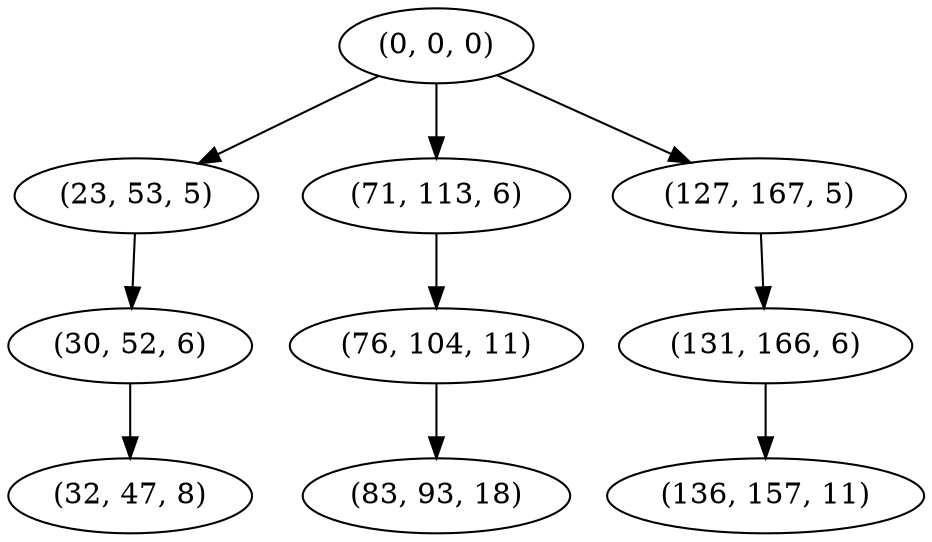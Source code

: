 digraph tree {
    "(0, 0, 0)";
    "(23, 53, 5)";
    "(30, 52, 6)";
    "(32, 47, 8)";
    "(71, 113, 6)";
    "(76, 104, 11)";
    "(83, 93, 18)";
    "(127, 167, 5)";
    "(131, 166, 6)";
    "(136, 157, 11)";
    "(0, 0, 0)" -> "(23, 53, 5)";
    "(0, 0, 0)" -> "(71, 113, 6)";
    "(0, 0, 0)" -> "(127, 167, 5)";
    "(23, 53, 5)" -> "(30, 52, 6)";
    "(30, 52, 6)" -> "(32, 47, 8)";
    "(71, 113, 6)" -> "(76, 104, 11)";
    "(76, 104, 11)" -> "(83, 93, 18)";
    "(127, 167, 5)" -> "(131, 166, 6)";
    "(131, 166, 6)" -> "(136, 157, 11)";
}

